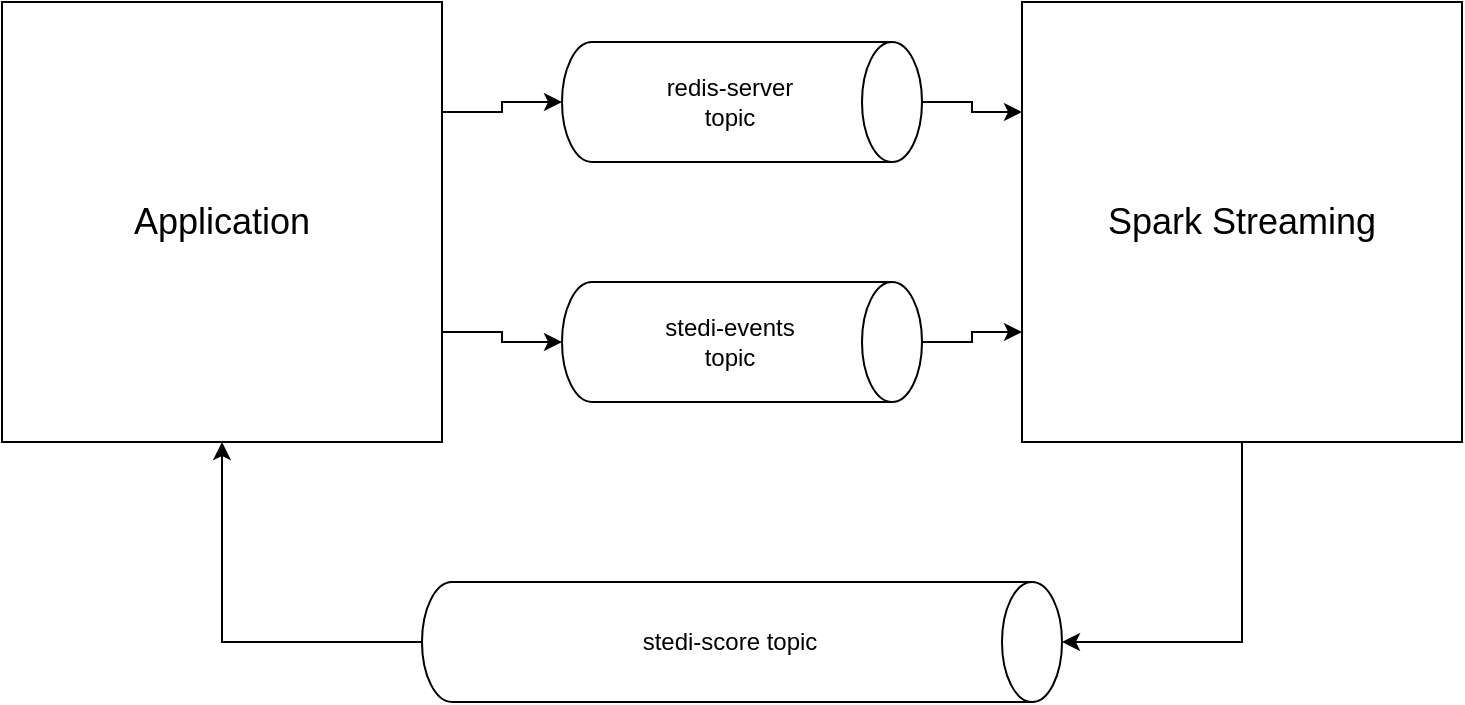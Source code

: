 <mxfile version="14.3.2" type="device"><diagram id="O0P3uSv4o5mwHHbrnjBp" name="Page-1"><mxGraphModel dx="946" dy="623" grid="1" gridSize="10" guides="1" tooltips="1" connect="1" arrows="1" fold="1" page="1" pageScale="1" pageWidth="827" pageHeight="1169" math="0" shadow="0"><root><mxCell id="0"/><mxCell id="1" parent="0"/><mxCell id="6PR-cv3yGkwhP0DbsGxB-11" style="edgeStyle=orthogonalEdgeStyle;rounded=0;orthogonalLoop=1;jettySize=auto;html=1;exitX=0.5;exitY=0;exitDx=0;exitDy=0;exitPerimeter=0;entryX=0;entryY=0.25;entryDx=0;entryDy=0;" edge="1" parent="1" source="6PR-cv3yGkwhP0DbsGxB-1" target="6PR-cv3yGkwhP0DbsGxB-4"><mxGeometry relative="1" as="geometry"/></mxCell><mxCell id="6PR-cv3yGkwhP0DbsGxB-1" value="" style="shape=cylinder3;whiteSpace=wrap;html=1;boundedLbl=1;backgroundOutline=1;size=15;rotation=90;" vertex="1" parent="1"><mxGeometry x="390" y="50" width="60" height="180" as="geometry"/></mxCell><mxCell id="6PR-cv3yGkwhP0DbsGxB-8" style="edgeStyle=orthogonalEdgeStyle;rounded=0;orthogonalLoop=1;jettySize=auto;html=1;exitX=1;exitY=0.25;exitDx=0;exitDy=0;" edge="1" parent="1" source="6PR-cv3yGkwhP0DbsGxB-2" target="6PR-cv3yGkwhP0DbsGxB-1"><mxGeometry relative="1" as="geometry"/></mxCell><mxCell id="6PR-cv3yGkwhP0DbsGxB-9" style="edgeStyle=orthogonalEdgeStyle;rounded=0;orthogonalLoop=1;jettySize=auto;html=1;exitX=1;exitY=0.75;exitDx=0;exitDy=0;entryX=0.5;entryY=1;entryDx=0;entryDy=0;entryPerimeter=0;" edge="1" parent="1" source="6PR-cv3yGkwhP0DbsGxB-2" target="6PR-cv3yGkwhP0DbsGxB-3"><mxGeometry relative="1" as="geometry"/></mxCell><mxCell id="6PR-cv3yGkwhP0DbsGxB-2" value="&lt;font style=&quot;font-size: 18px&quot;&gt;Application&lt;/font&gt;" style="whiteSpace=wrap;html=1;aspect=fixed;" vertex="1" parent="1"><mxGeometry x="50" y="90" width="220" height="220" as="geometry"/></mxCell><mxCell id="6PR-cv3yGkwhP0DbsGxB-12" style="edgeStyle=orthogonalEdgeStyle;rounded=0;orthogonalLoop=1;jettySize=auto;html=1;exitX=0.5;exitY=0;exitDx=0;exitDy=0;exitPerimeter=0;entryX=0;entryY=0.75;entryDx=0;entryDy=0;" edge="1" parent="1" source="6PR-cv3yGkwhP0DbsGxB-3" target="6PR-cv3yGkwhP0DbsGxB-4"><mxGeometry relative="1" as="geometry"/></mxCell><mxCell id="6PR-cv3yGkwhP0DbsGxB-3" value="" style="shape=cylinder3;whiteSpace=wrap;html=1;boundedLbl=1;backgroundOutline=1;size=15;rotation=90;" vertex="1" parent="1"><mxGeometry x="390" y="170" width="60" height="180" as="geometry"/></mxCell><mxCell id="6PR-cv3yGkwhP0DbsGxB-13" style="edgeStyle=orthogonalEdgeStyle;rounded=0;orthogonalLoop=1;jettySize=auto;html=1;entryX=0.5;entryY=0;entryDx=0;entryDy=0;entryPerimeter=0;" edge="1" parent="1" source="6PR-cv3yGkwhP0DbsGxB-4" target="6PR-cv3yGkwhP0DbsGxB-5"><mxGeometry relative="1" as="geometry"/></mxCell><mxCell id="6PR-cv3yGkwhP0DbsGxB-4" value="&lt;font style=&quot;font-size: 18px&quot;&gt;Spark Streaming&lt;/font&gt;" style="whiteSpace=wrap;html=1;aspect=fixed;" vertex="1" parent="1"><mxGeometry x="560" y="90" width="220" height="220" as="geometry"/></mxCell><mxCell id="6PR-cv3yGkwhP0DbsGxB-14" style="edgeStyle=orthogonalEdgeStyle;rounded=0;orthogonalLoop=1;jettySize=auto;html=1;exitX=0.5;exitY=1;exitDx=0;exitDy=0;exitPerimeter=0;" edge="1" parent="1" source="6PR-cv3yGkwhP0DbsGxB-5" target="6PR-cv3yGkwhP0DbsGxB-2"><mxGeometry relative="1" as="geometry"/></mxCell><mxCell id="6PR-cv3yGkwhP0DbsGxB-5" value="" style="shape=cylinder3;whiteSpace=wrap;html=1;boundedLbl=1;backgroundOutline=1;size=15;rotation=90;" vertex="1" parent="1"><mxGeometry x="390" y="250" width="60" height="320" as="geometry"/></mxCell><mxCell id="6PR-cv3yGkwhP0DbsGxB-15" value="redis-server topic" style="text;html=1;strokeColor=none;fillColor=none;align=center;verticalAlign=middle;whiteSpace=wrap;rounded=0;" vertex="1" parent="1"><mxGeometry x="371" y="120" width="86" height="40" as="geometry"/></mxCell><mxCell id="6PR-cv3yGkwhP0DbsGxB-16" value="stedi-events topic" style="text;html=1;strokeColor=none;fillColor=none;align=center;verticalAlign=middle;whiteSpace=wrap;rounded=0;" vertex="1" parent="1"><mxGeometry x="370.5" y="240" width="86" height="40" as="geometry"/></mxCell><mxCell id="6PR-cv3yGkwhP0DbsGxB-17" value="stedi-score topic" style="text;html=1;strokeColor=none;fillColor=none;align=center;verticalAlign=middle;whiteSpace=wrap;rounded=0;" vertex="1" parent="1"><mxGeometry x="334" y="390" width="160" height="40" as="geometry"/></mxCell></root></mxGraphModel></diagram></mxfile>